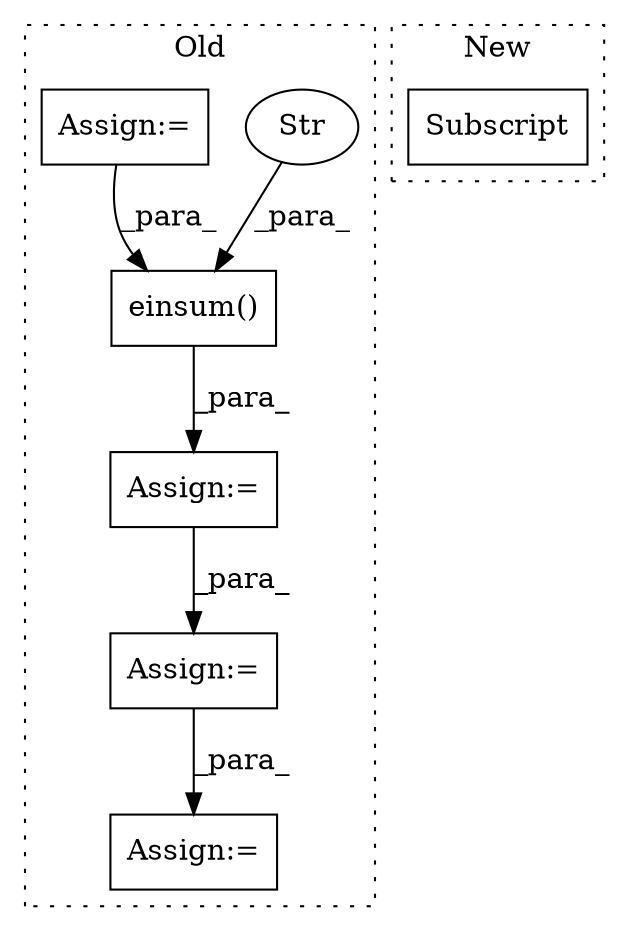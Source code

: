 digraph G {
subgraph cluster0 {
1 [label="einsum()" a="75" s="33851,33893" l="13,1" shape="box"];
3 [label="Str" a="66" s="33864" l="13" shape="ellipse"];
4 [label="Assign:=" a="68" s="33835" l="3" shape="box"];
5 [label="Assign:=" a="68" s="34109" l="3" shape="box"];
6 [label="Assign:=" a="68" s="33759" l="3" shape="box"];
7 [label="Assign:=" a="68" s="33998" l="3" shape="box"];
label = "Old";
style="dotted";
}
subgraph cluster1 {
2 [label="Subscript" a="63" s="33628,0" l="14,0" shape="box"];
label = "New";
style="dotted";
}
1 -> 4 [label="_para_"];
3 -> 1 [label="_para_"];
4 -> 7 [label="_para_"];
6 -> 1 [label="_para_"];
7 -> 5 [label="_para_"];
}